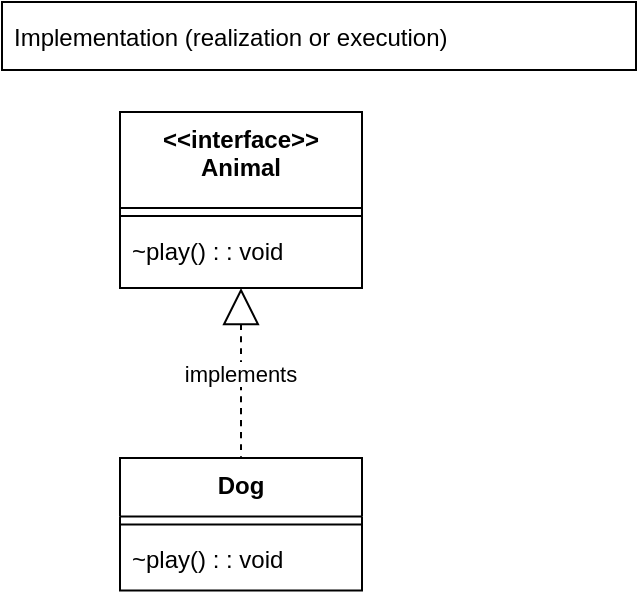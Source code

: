 <mxfile version="24.5.4" type="github">
  <diagram name="Page-1" id="1iCULwu_rjzHz1cn6n-0">
    <mxGraphModel dx="1434" dy="707" grid="1" gridSize="10" guides="1" tooltips="1" connect="1" arrows="1" fold="1" page="1" pageScale="1" pageWidth="850" pageHeight="1100" math="0" shadow="0">
      <root>
        <mxCell id="0" />
        <mxCell id="1" parent="0" />
        <mxCell id="JMDE9Y_R4rqVfzkr_TN3-1" value="&lt;&lt;interface&gt;&gt;&#xa;Animal" style="swimlane;fontStyle=1;align=center;verticalAlign=top;childLayout=stackLayout;horizontal=1;startSize=48;horizontalStack=0;resizeParent=1;resizeParentMax=0;resizeLast=0;collapsible=0;marginBottom=0;" vertex="1" parent="1">
          <mxGeometry x="250" y="110" width="121" height="88" as="geometry" />
        </mxCell>
        <mxCell id="JMDE9Y_R4rqVfzkr_TN3-2" style="line;strokeWidth=1;fillColor=none;align=left;verticalAlign=middle;spacingTop=-1;spacingLeft=3;spacingRight=3;rotatable=0;labelPosition=right;points=[];portConstraint=eastwest;strokeColor=inherit;" vertex="1" parent="JMDE9Y_R4rqVfzkr_TN3-1">
          <mxGeometry y="48" width="121" height="8" as="geometry" />
        </mxCell>
        <mxCell id="JMDE9Y_R4rqVfzkr_TN3-3" value="~play() : : void" style="text;strokeColor=none;fillColor=none;align=left;verticalAlign=top;spacingLeft=4;spacingRight=4;overflow=hidden;rotatable=0;points=[[0,0.5],[1,0.5]];portConstraint=eastwest;" vertex="1" parent="JMDE9Y_R4rqVfzkr_TN3-1">
          <mxGeometry y="56" width="121" height="32" as="geometry" />
        </mxCell>
        <mxCell id="JMDE9Y_R4rqVfzkr_TN3-4" value="Dog" style="swimlane;fontStyle=1;align=center;verticalAlign=top;childLayout=stackLayout;horizontal=1;startSize=29.2;horizontalStack=0;resizeParent=1;resizeParentMax=0;resizeLast=0;collapsible=0;marginBottom=0;" vertex="1" parent="1">
          <mxGeometry x="250" y="283" width="121" height="66.2" as="geometry" />
        </mxCell>
        <mxCell id="JMDE9Y_R4rqVfzkr_TN3-5" style="line;strokeWidth=1;fillColor=none;align=left;verticalAlign=middle;spacingTop=-1;spacingLeft=3;spacingRight=3;rotatable=0;labelPosition=right;points=[];portConstraint=eastwest;strokeColor=inherit;" vertex="1" parent="JMDE9Y_R4rqVfzkr_TN3-4">
          <mxGeometry y="29.2" width="121" height="8" as="geometry" />
        </mxCell>
        <mxCell id="JMDE9Y_R4rqVfzkr_TN3-6" value="~play() : : void" style="text;strokeColor=none;fillColor=none;align=left;verticalAlign=top;spacingLeft=4;spacingRight=4;overflow=hidden;rotatable=0;points=[[0,0.5],[1,0.5]];portConstraint=eastwest;" vertex="1" parent="JMDE9Y_R4rqVfzkr_TN3-4">
          <mxGeometry y="37.2" width="121" height="29" as="geometry" />
        </mxCell>
        <mxCell id="JMDE9Y_R4rqVfzkr_TN3-7" value="Implementation (realization or execution)" style="align=left;spacingLeft=4;" vertex="1" parent="1">
          <mxGeometry x="191" y="55" width="317" height="34" as="geometry" />
        </mxCell>
        <mxCell id="JMDE9Y_R4rqVfzkr_TN3-8" value="implements" style="curved=1;dashed=1;startArrow=block;startSize=16;startFill=0;endArrow=none;exitX=0.5;exitY=1;entryX=0.5;entryY=0;rounded=0;" edge="1" parent="1" source="JMDE9Y_R4rqVfzkr_TN3-1" target="JMDE9Y_R4rqVfzkr_TN3-4">
          <mxGeometry relative="1" as="geometry">
            <Array as="points" />
          </mxGeometry>
        </mxCell>
      </root>
    </mxGraphModel>
  </diagram>
</mxfile>

